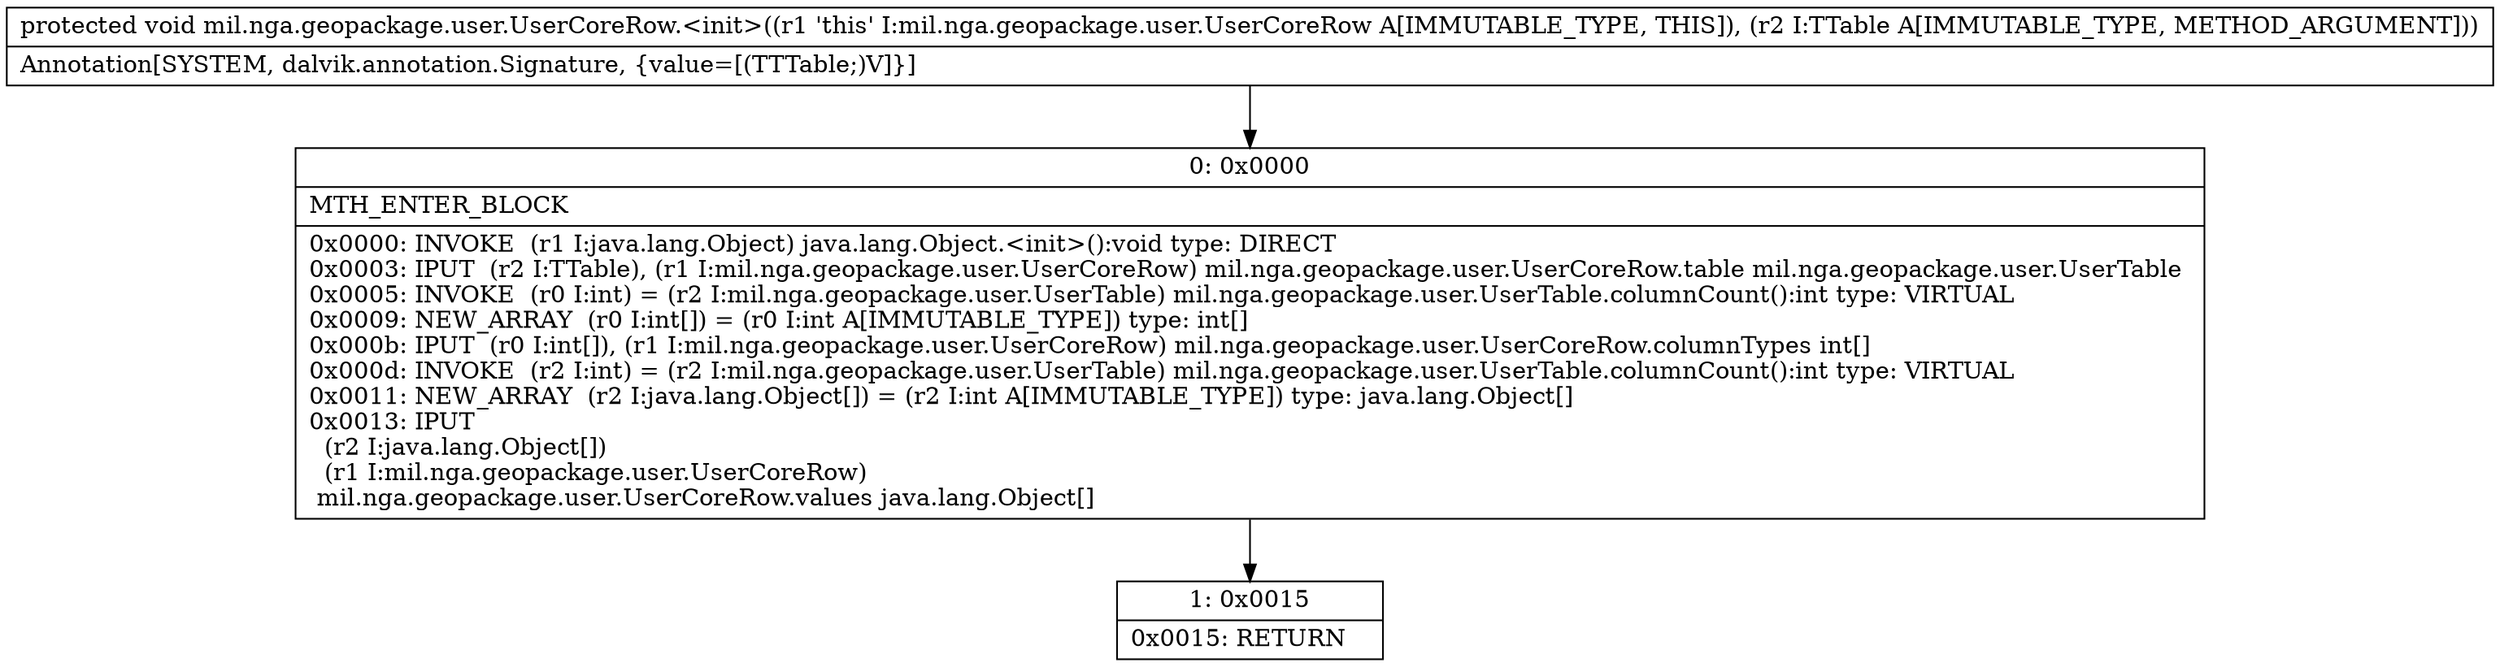 digraph "CFG formil.nga.geopackage.user.UserCoreRow.\<init\>(Lmil\/nga\/geopackage\/user\/UserTable;)V" {
Node_0 [shape=record,label="{0\:\ 0x0000|MTH_ENTER_BLOCK\l|0x0000: INVOKE  (r1 I:java.lang.Object) java.lang.Object.\<init\>():void type: DIRECT \l0x0003: IPUT  (r2 I:TTable), (r1 I:mil.nga.geopackage.user.UserCoreRow) mil.nga.geopackage.user.UserCoreRow.table mil.nga.geopackage.user.UserTable \l0x0005: INVOKE  (r0 I:int) = (r2 I:mil.nga.geopackage.user.UserTable) mil.nga.geopackage.user.UserTable.columnCount():int type: VIRTUAL \l0x0009: NEW_ARRAY  (r0 I:int[]) = (r0 I:int A[IMMUTABLE_TYPE]) type: int[] \l0x000b: IPUT  (r0 I:int[]), (r1 I:mil.nga.geopackage.user.UserCoreRow) mil.nga.geopackage.user.UserCoreRow.columnTypes int[] \l0x000d: INVOKE  (r2 I:int) = (r2 I:mil.nga.geopackage.user.UserTable) mil.nga.geopackage.user.UserTable.columnCount():int type: VIRTUAL \l0x0011: NEW_ARRAY  (r2 I:java.lang.Object[]) = (r2 I:int A[IMMUTABLE_TYPE]) type: java.lang.Object[] \l0x0013: IPUT  \l  (r2 I:java.lang.Object[])\l  (r1 I:mil.nga.geopackage.user.UserCoreRow)\l mil.nga.geopackage.user.UserCoreRow.values java.lang.Object[] \l}"];
Node_1 [shape=record,label="{1\:\ 0x0015|0x0015: RETURN   \l}"];
MethodNode[shape=record,label="{protected void mil.nga.geopackage.user.UserCoreRow.\<init\>((r1 'this' I:mil.nga.geopackage.user.UserCoreRow A[IMMUTABLE_TYPE, THIS]), (r2 I:TTable A[IMMUTABLE_TYPE, METHOD_ARGUMENT]))  | Annotation[SYSTEM, dalvik.annotation.Signature, \{value=[(TTTable;)V]\}]\l}"];
MethodNode -> Node_0;
Node_0 -> Node_1;
}

